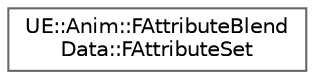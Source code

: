 digraph "Graphical Class Hierarchy"
{
 // INTERACTIVE_SVG=YES
 // LATEX_PDF_SIZE
  bgcolor="transparent";
  edge [fontname=Helvetica,fontsize=10,labelfontname=Helvetica,labelfontsize=10];
  node [fontname=Helvetica,fontsize=10,shape=box,height=0.2,width=0.4];
  rankdir="LR";
  Node0 [id="Node000000",label="UE::Anim::FAttributeBlend\lData::FAttributeSet",height=0.2,width=0.4,color="grey40", fillcolor="white", style="filled",URL="$d6/d12/structUE_1_1Anim_1_1FAttributeBlendData_1_1FAttributeSet.html",tooltip="Structure containing overlapping attributes."];
}
